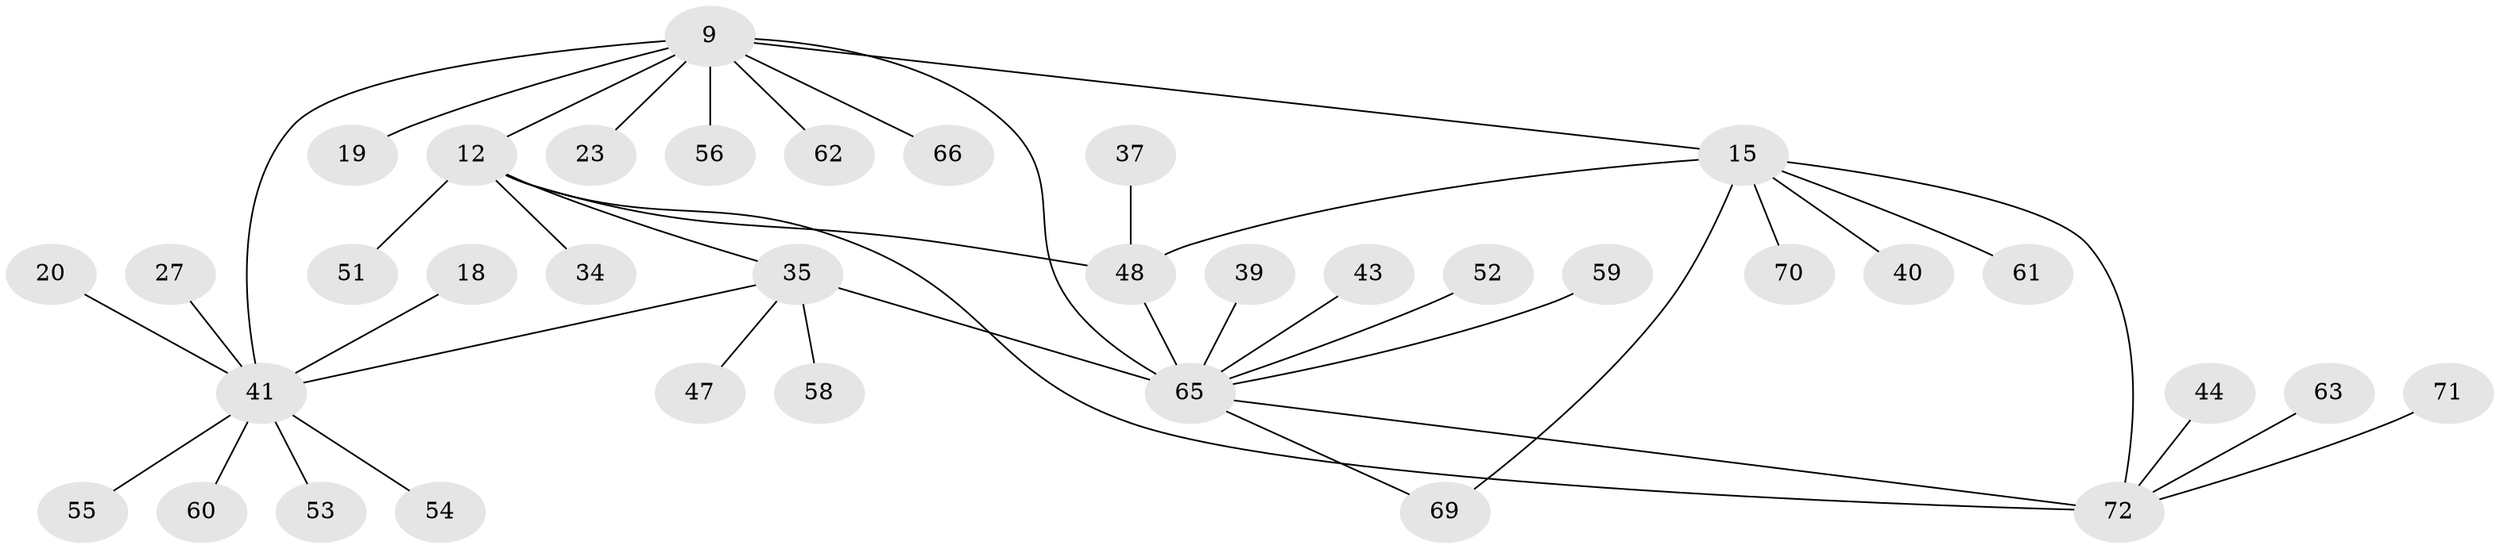 // original degree distribution, {8: 0.027777777777777776, 3: 0.06944444444444445, 6: 0.013888888888888888, 9: 0.027777777777777776, 5: 0.06944444444444445, 10: 0.013888888888888888, 7: 0.027777777777777776, 4: 0.027777777777777776, 2: 0.16666666666666666, 1: 0.5555555555555556}
// Generated by graph-tools (version 1.1) at 2025/55/03/09/25 04:55:21]
// undirected, 36 vertices, 42 edges
graph export_dot {
graph [start="1"]
  node [color=gray90,style=filled];
  9 [super="+8+6"];
  12 [super="+10"];
  15 [super="+14"];
  18;
  19;
  20;
  23;
  27;
  34;
  35 [super="+24+29+1+25"];
  37;
  39;
  40;
  41 [super="+38+7"];
  43;
  44;
  47;
  48 [super="+13+17+31"];
  51 [super="+42"];
  52;
  53 [super="+50"];
  54;
  55;
  56 [super="+16"];
  58;
  59;
  60 [super="+57"];
  61;
  62 [super="+26"];
  63;
  65 [super="+28+32+36"];
  66;
  69 [super="+68"];
  70 [super="+45"];
  71;
  72 [super="+46+22+49+67+64"];
  9 -- 19;
  9 -- 23;
  9 -- 12 [weight=2];
  9 -- 15 [weight=2];
  9 -- 66;
  9 -- 41 [weight=3];
  9 -- 56;
  9 -- 62;
  9 -- 65 [weight=3];
  12 -- 34;
  12 -- 51;
  12 -- 48;
  12 -- 35;
  12 -- 72 [weight=2];
  15 -- 61;
  15 -- 40;
  15 -- 72 [weight=2];
  15 -- 69;
  15 -- 70;
  15 -- 48 [weight=2];
  18 -- 41;
  20 -- 41;
  27 -- 41;
  35 -- 41;
  35 -- 58;
  35 -- 47;
  35 -- 65 [weight=2];
  37 -- 48;
  39 -- 65;
  41 -- 55;
  41 -- 54;
  41 -- 53;
  41 -- 60;
  43 -- 65;
  44 -- 72;
  48 -- 65;
  52 -- 65;
  59 -- 65;
  63 -- 72;
  65 -- 69;
  65 -- 72;
  71 -- 72;
}
